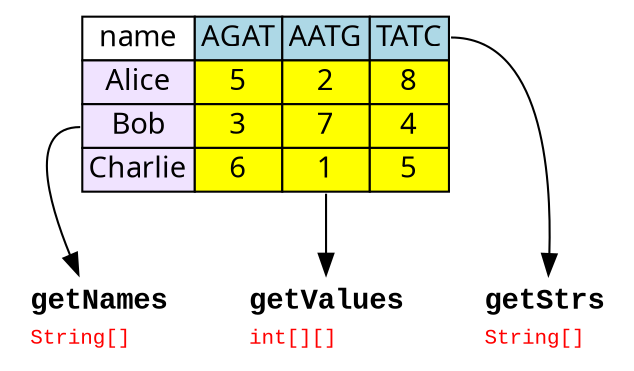 digraph {

    // 120dpi png rendering:
    // dot -Tpng -Gdpi=100 -Nfontname=Helvetica -Efontname=Helvetica -o table.png table.dot

    node [shape=plaintext];

    tbl [
        fontname="Sans serif"
        fontsize="14"
        shape=plaintext
        label=<

        <table border="0" cellborder="1" cellspacing="0">
            <tr>
                <td>name</td>
                <td bgcolor="lightblue">AGAT</td>
                <td bgcolor="lightblue">AATG</td>
                <td bgcolor="lightblue" port="stas">TATC</td>
            </tr>
            <tr>
                <td bgcolor="#f0e3ff">Alice</td>
                <td bgcolor="yellow">5</td>
                <td bgcolor="yellow">2</td>
                <td bgcolor="yellow">8</td>
            </tr>
            <tr>
                <td bgcolor="#f0e3ff" port="names">Bob</td>
                <td bgcolor="yellow">3</td>
                <td bgcolor="yellow">7</td>
                <td bgcolor="yellow">4</td>
            </tr>
            <tr>
                <td bgcolor="#f0e3ff">Charlie</td>
                <td bgcolor="yellow">6</td>
                <td bgcolor="yellow" port="values">1</td>
                <td bgcolor="yellow">5</td>
            </tr>
        </table>

    >];

    get_names [
        fontname="Courier New, Courier"
        fontsize="14"
        label=<

        <table border="0" cellborder="0" cellspacing="0">
            <tr><td align="left"><b>getNames</b></td></tr>
            <tr><td align="left"><font color="red" point-size="10">String[]</font></td></tr>
        </table>

    >];

    get_values [
        fontname="Courier New, Courier"
        fontsize="14"
        label=<

        <table border="0" cellborder="0" cellspacing="0">
            <tr><td align="left"><b>getValues</b></td></tr>
            <tr><td align="left"><font color="red" point-size="10">int[][]</font></td></tr>
        </table>

    >];

    get_strs [
        fontname="Courier New, Courier"
        fontsize="14"
        label=<

        <table border="0" cellborder="0" cellspacing="0">
            <tr><td align="left"><b>getStrs</b></td></tr>
            <tr><td align="left"><font color="red" point-size="10">String[]</font></td></tr>
        </table>

    >];

    tbl:names -> get_names;
    tbl:values -> get_values
    tbl:stas -> get_strs
}